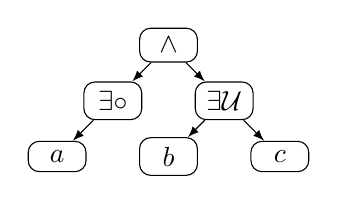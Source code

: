 \begin{tikzpicture}[
state/.style={draw,rounded corners,text width=.5cm,align=center},
arrow/.style={draw,->,>=latex},
]
\node[state] (root) {$\wedge$};
\node[state,below left of=root] (l) {$\exists\circ$};
\node[state,below right of=root] (r) {$\exists\mathcal{U}$};
\node[state,below left of=l] (ll) {$a$};
\node[state,below left of=r] (rl) {$b$};
\node[state,below right of=r] (rr) {$c$};

\draw[arrow]
(root) edge (l)
(root) edge (r)
(l) edge (ll)
(r) edge (rl)
(r) edge (rr)
;
\end{tikzpicture}